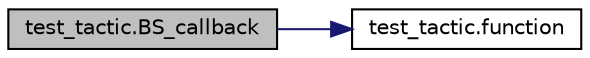 digraph "test_tactic.BS_callback"
{
 // INTERACTIVE_SVG=YES
  edge [fontname="Helvetica",fontsize="10",labelfontname="Helvetica",labelfontsize="10"];
  node [fontname="Helvetica",fontsize="10",shape=record];
  rankdir="LR";
  Node1 [label="test_tactic.BS_callback",height=0.2,width=0.4,color="black", fillcolor="grey75", style="filled", fontcolor="black"];
  Node1 -> Node2 [color="midnightblue",fontsize="10",style="solid",fontname="Helvetica"];
  Node2 [label="test_tactic.function",height=0.2,width=0.4,color="black", fillcolor="white", style="filled",URL="$d4/dcc/namespacetest__tactic.html#a7f8270f525c53d9a12b2bdadb536e07f"];
}

